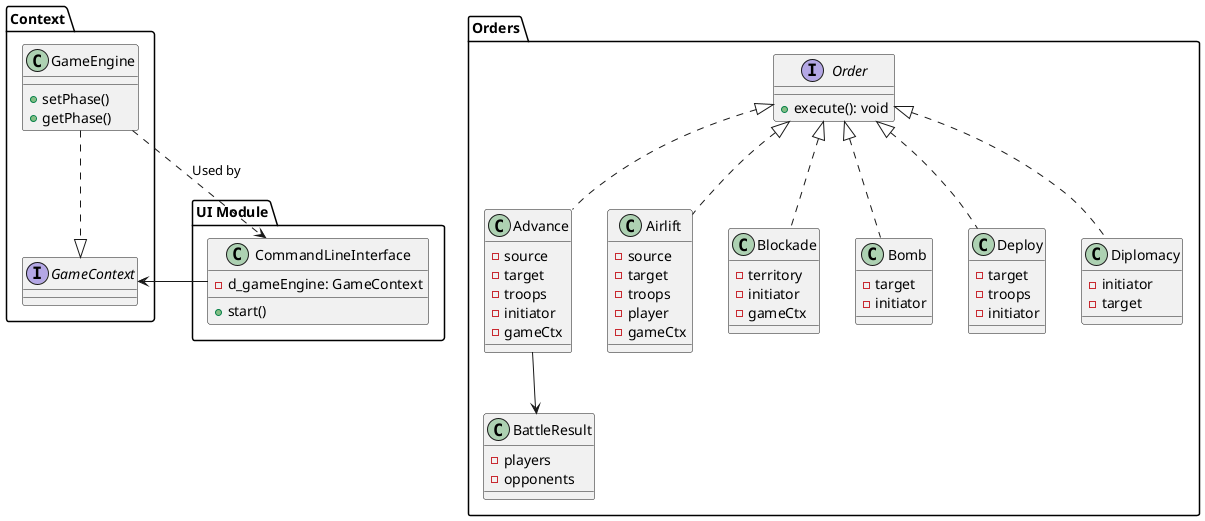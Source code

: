 @startuml

package "UI Module" {
    class CommandLineInterface {
        - d_gameEngine: GameContext
        + start()
    }
}

package "Context" {
    interface GameContext
    class GameEngine {
        +setPhase()
        +getPhase()
    }
    GameEngine ..|> GameContext
}

package "Orders" {
    interface Order {
        +execute(): void
    }

    class Advance {
        -source
        -target
        -troops
        -initiator
        -gameCtx
    }

    class Airlift {
        -source
        -target
        -troops
        -player
        -gameCtx
    }

    class Blockade {
        -territory
        -initiator
        -gameCtx
    }

    class Bomb {
        -target
        -initiator
    }

    class Deploy {
        -target
        -troops
        -initiator
    }

    class Diplomacy {
        -initiator
        -target
    }

    class BattleResult {
        -players
        -opponents
    }

    Order <|.. Advance
    Order <|.. Airlift
    Order <|.. Blockade
    Order <|.. Bomb
    Order <|.. Deploy
    Order <|.. Diplomacy

    Advance --> BattleResult
}

CommandLineInterface --> GameContext
GameEngine ..> CommandLineInterface : Used by

@enduml


